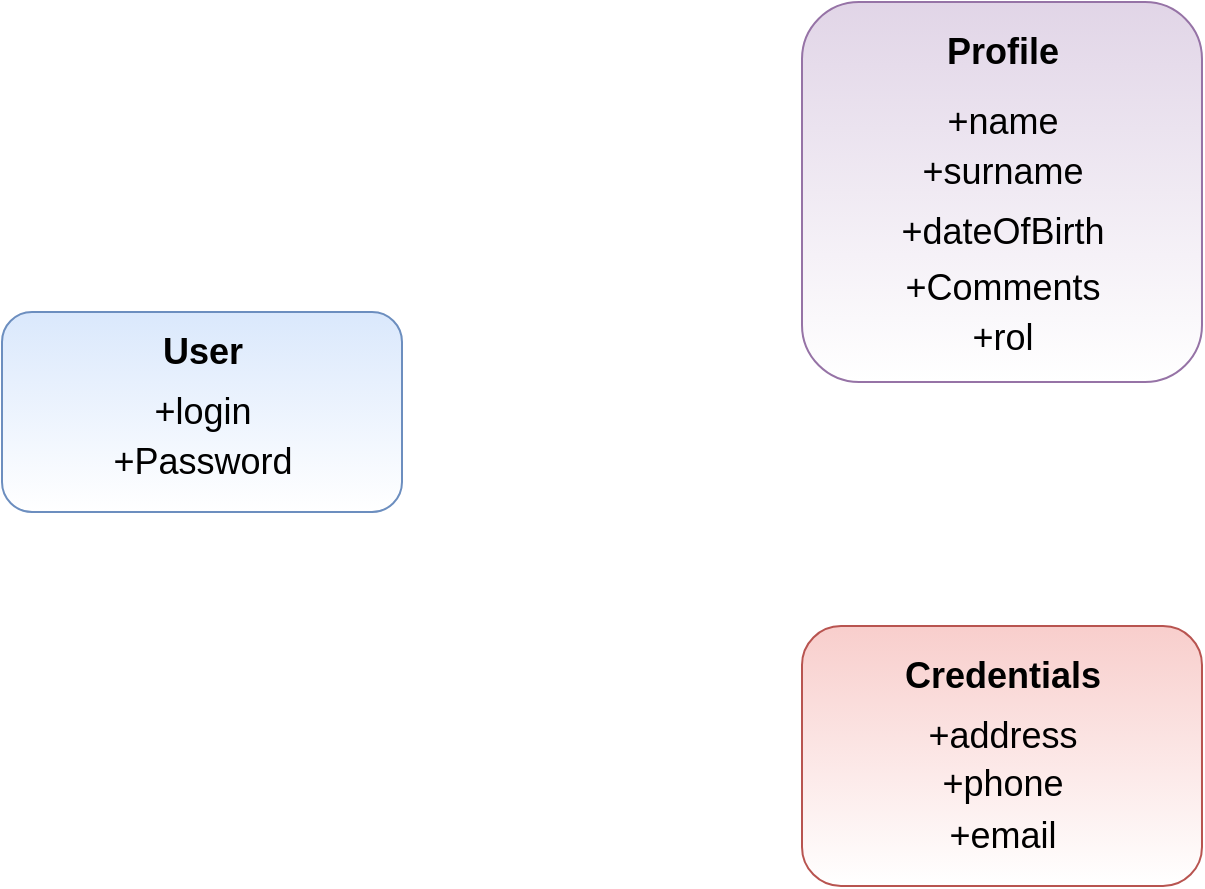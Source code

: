 <mxfile version="19.0.1" type="device"><diagram id="5o0TmXX7mMlbeS8CYS6J" name="Page-1"><mxGraphModel dx="1381" dy="764" grid="1" gridSize="10" guides="1" tooltips="1" connect="1" arrows="1" fold="1" page="1" pageScale="1" pageWidth="827" pageHeight="1169" math="0" shadow="0"><root><mxCell id="0"/><mxCell id="1" parent="0"/><mxCell id="zKhvE7WErl0IX09A7PXv-1" value="" style="rounded=1;whiteSpace=wrap;html=1;fillColor=#dae8fc;strokeColor=#6c8ebf;gradientColor=#ffffff;" vertex="1" parent="1"><mxGeometry x="60" y="193" width="200" height="100" as="geometry"/></mxCell><mxCell id="zKhvE7WErl0IX09A7PXv-2" value="" style="rounded=1;whiteSpace=wrap;html=1;fillColor=#f8cecc;strokeColor=#b85450;gradientColor=#ffffff;glass=0;shadow=0;sketch=0;" vertex="1" parent="1"><mxGeometry x="460" y="350" width="200" height="130" as="geometry"/></mxCell><mxCell id="zKhvE7WErl0IX09A7PXv-3" value="" style="rounded=1;whiteSpace=wrap;html=1;fillColor=#e1d5e7;strokeColor=#9673a6;gradientColor=#ffffff;" vertex="1" parent="1"><mxGeometry x="460" y="38" width="200" height="190" as="geometry"/></mxCell><mxCell id="zKhvE7WErl0IX09A7PXv-4" value="User" style="text;html=1;align=center;verticalAlign=middle;resizable=0;points=[];autosize=1;strokeColor=none;fillColor=none;fontStyle=1;fontSize=18;" vertex="1" parent="1"><mxGeometry x="130" y="198" width="60" height="30" as="geometry"/></mxCell><mxCell id="zKhvE7WErl0IX09A7PXv-5" value="Profile" style="text;html=1;align=center;verticalAlign=middle;resizable=0;points=[];autosize=1;strokeColor=none;fillColor=none;fontStyle=1;fontSize=18;" vertex="1" parent="1"><mxGeometry x="525" y="48" width="70" height="30" as="geometry"/></mxCell><mxCell id="zKhvE7WErl0IX09A7PXv-6" value="Credentials" style="text;html=1;align=center;verticalAlign=middle;resizable=0;points=[];autosize=1;strokeColor=none;fillColor=none;fontStyle=1;fontSize=18;" vertex="1" parent="1"><mxGeometry x="505" y="360" width="110" height="30" as="geometry"/></mxCell><mxCell id="zKhvE7WErl0IX09A7PXv-8" value="+login" style="text;html=1;align=center;verticalAlign=middle;resizable=0;points=[];autosize=1;strokeColor=none;fillColor=none;fontSize=18;" vertex="1" parent="1"><mxGeometry x="130" y="228" width="60" height="30" as="geometry"/></mxCell><mxCell id="zKhvE7WErl0IX09A7PXv-9" value="+Password" style="text;html=1;align=center;verticalAlign=middle;resizable=0;points=[];autosize=1;strokeColor=none;fillColor=none;fontSize=18;" vertex="1" parent="1"><mxGeometry x="105" y="253" width="110" height="30" as="geometry"/></mxCell><mxCell id="zKhvE7WErl0IX09A7PXv-10" value="+name" style="text;html=1;align=center;verticalAlign=middle;resizable=0;points=[];autosize=1;strokeColor=none;fillColor=none;fontSize=18;" vertex="1" parent="1"><mxGeometry x="525" y="83" width="70" height="30" as="geometry"/></mxCell><mxCell id="zKhvE7WErl0IX09A7PXv-11" value="+surname" style="text;html=1;align=center;verticalAlign=middle;resizable=0;points=[];autosize=1;strokeColor=none;fillColor=none;fontSize=18;" vertex="1" parent="1"><mxGeometry x="510" y="108" width="100" height="30" as="geometry"/></mxCell><mxCell id="zKhvE7WErl0IX09A7PXv-12" value="+dateOfBirth" style="text;html=1;align=center;verticalAlign=middle;resizable=0;points=[];autosize=1;strokeColor=none;fillColor=none;fontSize=18;" vertex="1" parent="1"><mxGeometry x="500" y="138" width="120" height="30" as="geometry"/></mxCell><mxCell id="zKhvE7WErl0IX09A7PXv-13" value="+Comments" style="text;html=1;align=center;verticalAlign=middle;resizable=0;points=[];autosize=1;strokeColor=none;fillColor=none;fontSize=18;" vertex="1" parent="1"><mxGeometry x="505" y="166" width="110" height="30" as="geometry"/></mxCell><mxCell id="zKhvE7WErl0IX09A7PXv-14" value="+rol" style="text;html=1;align=center;verticalAlign=middle;resizable=0;points=[];autosize=1;strokeColor=none;fillColor=none;fontSize=18;" vertex="1" parent="1"><mxGeometry x="535" y="191" width="50" height="30" as="geometry"/></mxCell><mxCell id="zKhvE7WErl0IX09A7PXv-15" value="+address" style="text;html=1;align=center;verticalAlign=middle;resizable=0;points=[];autosize=1;strokeColor=none;fillColor=none;fontSize=18;" vertex="1" parent="1"><mxGeometry x="515" y="390" width="90" height="30" as="geometry"/></mxCell><mxCell id="zKhvE7WErl0IX09A7PXv-16" value="+phone" style="text;html=1;align=center;verticalAlign=middle;resizable=0;points=[];autosize=1;strokeColor=none;fillColor=none;fontSize=18;" vertex="1" parent="1"><mxGeometry x="520" y="414" width="80" height="30" as="geometry"/></mxCell><mxCell id="zKhvE7WErl0IX09A7PXv-17" value="+email" style="text;html=1;align=center;verticalAlign=middle;resizable=0;points=[];autosize=1;strokeColor=none;fillColor=none;fontSize=18;" vertex="1" parent="1"><mxGeometry x="525" y="440" width="70" height="30" as="geometry"/></mxCell></root></mxGraphModel></diagram></mxfile>